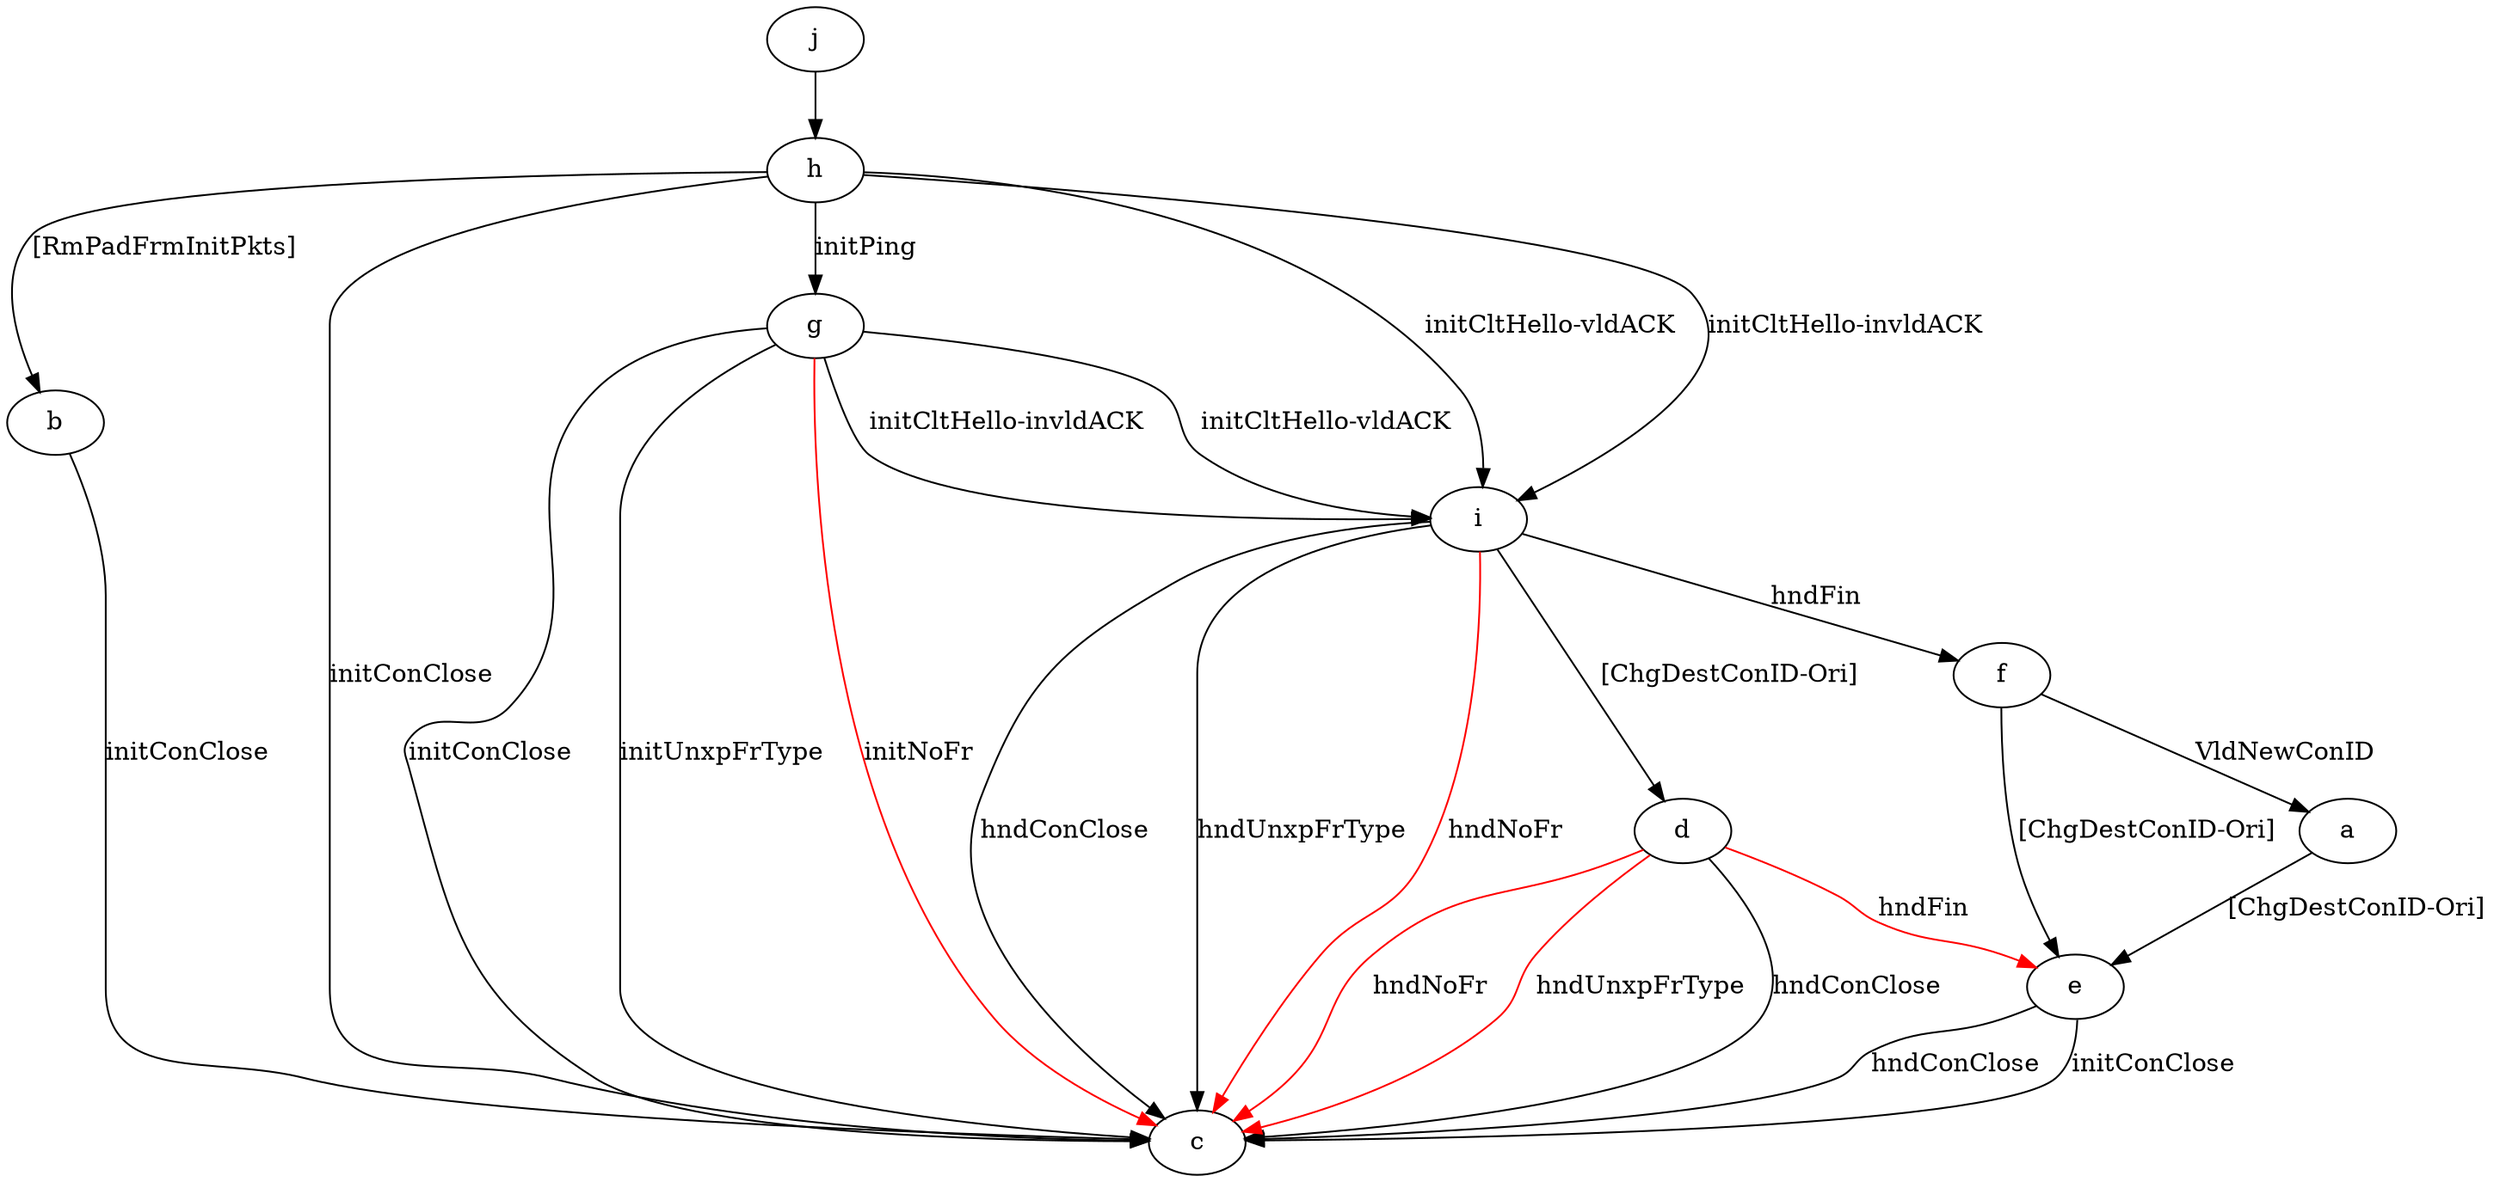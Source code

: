 digraph "" {
	a -> e	[key=0,
		label="[ChgDestConID-Ori] "];
	b -> c	[key=0,
		label="initConClose "];
	d -> c	[key=0,
		label="hndConClose "];
	d -> c	[key=1,
		color=red,
		label="hndNoFr "];
	d -> c	[key=2,
		color=red,
		label="hndUnxpFrType "];
	d -> e	[key=0,
		color=red,
		label="hndFin "];
	e -> c	[key=0,
		label="initConClose "];
	e -> c	[key=1,
		label="hndConClose "];
	f -> a	[key=0,
		label="VldNewConID "];
	f -> e	[key=0,
		label="[ChgDestConID-Ori] "];
	g -> c	[key=0,
		label="initConClose "];
	g -> c	[key=1,
		label="initUnxpFrType "];
	g -> c	[key=2,
		color=red,
		label="initNoFr "];
	g -> i	[key=0,
		label="initCltHello-vldACK "];
	g -> i	[key=1,
		label="initCltHello-invldACK "];
	h -> b	[key=0,
		label="[RmPadFrmInitPkts] "];
	h -> c	[key=0,
		label="initConClose "];
	h -> g	[key=0,
		label="initPing "];
	h -> i	[key=0,
		label="initCltHello-vldACK "];
	h -> i	[key=1,
		label="initCltHello-invldACK "];
	i -> c	[key=0,
		label="hndConClose "];
	i -> c	[key=1,
		label="hndUnxpFrType "];
	i -> c	[key=2,
		color=red,
		label="hndNoFr "];
	i -> d	[key=0,
		label="[ChgDestConID-Ori] "];
	i -> f	[key=0,
		label="hndFin "];
	j -> h	[key=0];
}
